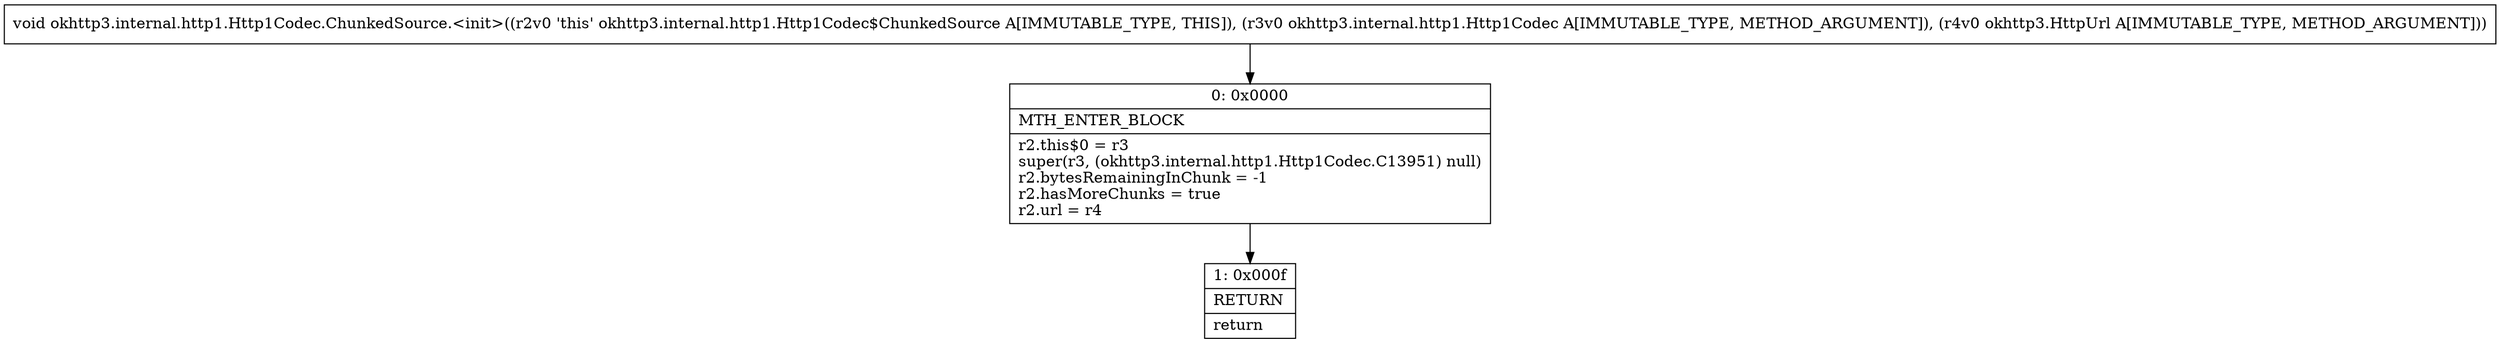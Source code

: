 digraph "CFG forokhttp3.internal.http1.Http1Codec.ChunkedSource.\<init\>(Lokhttp3\/internal\/http1\/Http1Codec;Lokhttp3\/HttpUrl;)V" {
Node_0 [shape=record,label="{0\:\ 0x0000|MTH_ENTER_BLOCK\l|r2.this$0 = r3\lsuper(r3, (okhttp3.internal.http1.Http1Codec.C13951) null)\lr2.bytesRemainingInChunk = \-1\lr2.hasMoreChunks = true\lr2.url = r4\l}"];
Node_1 [shape=record,label="{1\:\ 0x000f|RETURN\l|return\l}"];
MethodNode[shape=record,label="{void okhttp3.internal.http1.Http1Codec.ChunkedSource.\<init\>((r2v0 'this' okhttp3.internal.http1.Http1Codec$ChunkedSource A[IMMUTABLE_TYPE, THIS]), (r3v0 okhttp3.internal.http1.Http1Codec A[IMMUTABLE_TYPE, METHOD_ARGUMENT]), (r4v0 okhttp3.HttpUrl A[IMMUTABLE_TYPE, METHOD_ARGUMENT])) }"];
MethodNode -> Node_0;
Node_0 -> Node_1;
}

